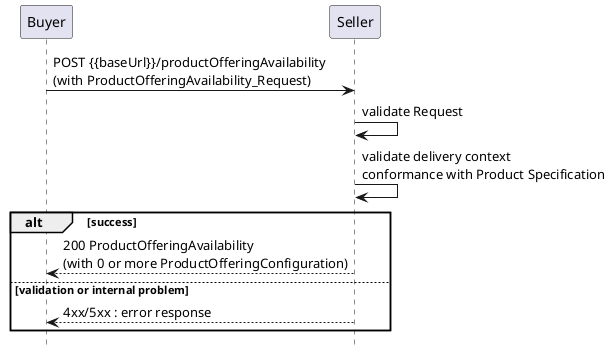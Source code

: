 @startuml

hide footbox

participant Buyer
participant Seller

Buyer -> Seller : POST {{baseUrl}}/productOfferingAvailability\n(with ProductOfferingAvailability_Request)

Seller -> Seller : validate Request
Seller -> Seller : validate delivery context\nconformance with Product Specification

alt success
    Buyer <-- Seller : 200 ProductOfferingAvailability\n(with 0 or more ProductOfferingConfiguration)
else validation or internal problem
    Buyer <-- Seller: 4xx/5xx : error response
end
@enduml